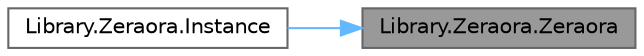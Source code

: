 digraph "Library.Zeraora.Zeraora"
{
 // INTERACTIVE_SVG=YES
 // LATEX_PDF_SIZE
  bgcolor="transparent";
  edge [fontname=Helvetica,fontsize=10,labelfontname=Helvetica,labelfontsize=10];
  node [fontname=Helvetica,fontsize=10,shape=box,height=0.2,width=0.4];
  rankdir="RL";
  Node1 [id="Node000001",label="Library.Zeraora.Zeraora",height=0.2,width=0.4,color="gray40", fillcolor="grey60", style="filled", fontcolor="black",tooltip="Constructor de Zeraora, implementa el patron GRASP creator."];
  Node1 -> Node2 [id="edge1_Node000001_Node000002",dir="back",color="steelblue1",style="solid",tooltip=" "];
  Node2 [id="Node000002",label="Library.Zeraora.Instance",height=0.2,width=0.4,color="grey40", fillcolor="white", style="filled",URL="$classLibrary_1_1Zeraora.html#a3e5fb4389a5a3565d233883dda6bd198",tooltip="Este método retorna una copia del pokemon aplicando así, el patrón prototype."];
}
